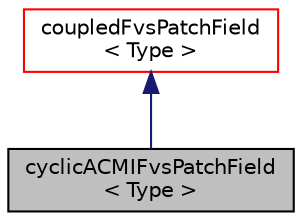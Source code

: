 digraph "cyclicACMIFvsPatchField&lt; Type &gt;"
{
  bgcolor="transparent";
  edge [fontname="Helvetica",fontsize="10",labelfontname="Helvetica",labelfontsize="10"];
  node [fontname="Helvetica",fontsize="10",shape=record];
  Node0 [label="cyclicACMIFvsPatchField\l\< Type \>",height=0.2,width=0.4,color="black", fillcolor="grey75", style="filled", fontcolor="black"];
  Node1 -> Node0 [dir="back",color="midnightblue",fontsize="10",style="solid",fontname="Helvetica"];
  Node1 [label="coupledFvsPatchField\l\< Type \>",height=0.2,width=0.4,color="red",URL="$a23185.html",tooltip="Foam::coupledFvsPatchField. "];
}
